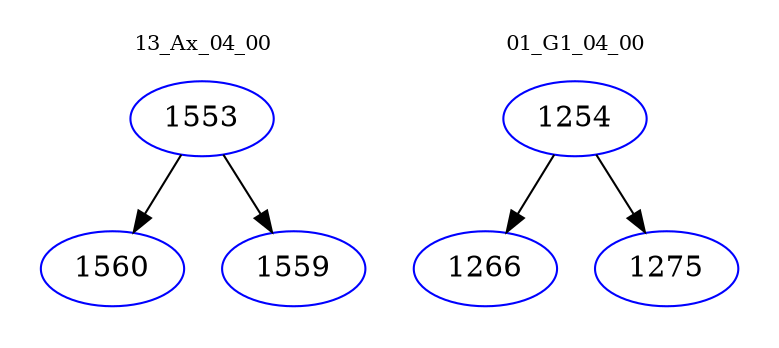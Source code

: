 digraph{
subgraph cluster_0 {
color = white
label = "13_Ax_04_00";
fontsize=10;
T0_1553 [label="1553", color="blue"]
T0_1553 -> T0_1560 [color="black"]
T0_1560 [label="1560", color="blue"]
T0_1553 -> T0_1559 [color="black"]
T0_1559 [label="1559", color="blue"]
}
subgraph cluster_1 {
color = white
label = "01_G1_04_00";
fontsize=10;
T1_1254 [label="1254", color="blue"]
T1_1254 -> T1_1266 [color="black"]
T1_1266 [label="1266", color="blue"]
T1_1254 -> T1_1275 [color="black"]
T1_1275 [label="1275", color="blue"]
}
}
